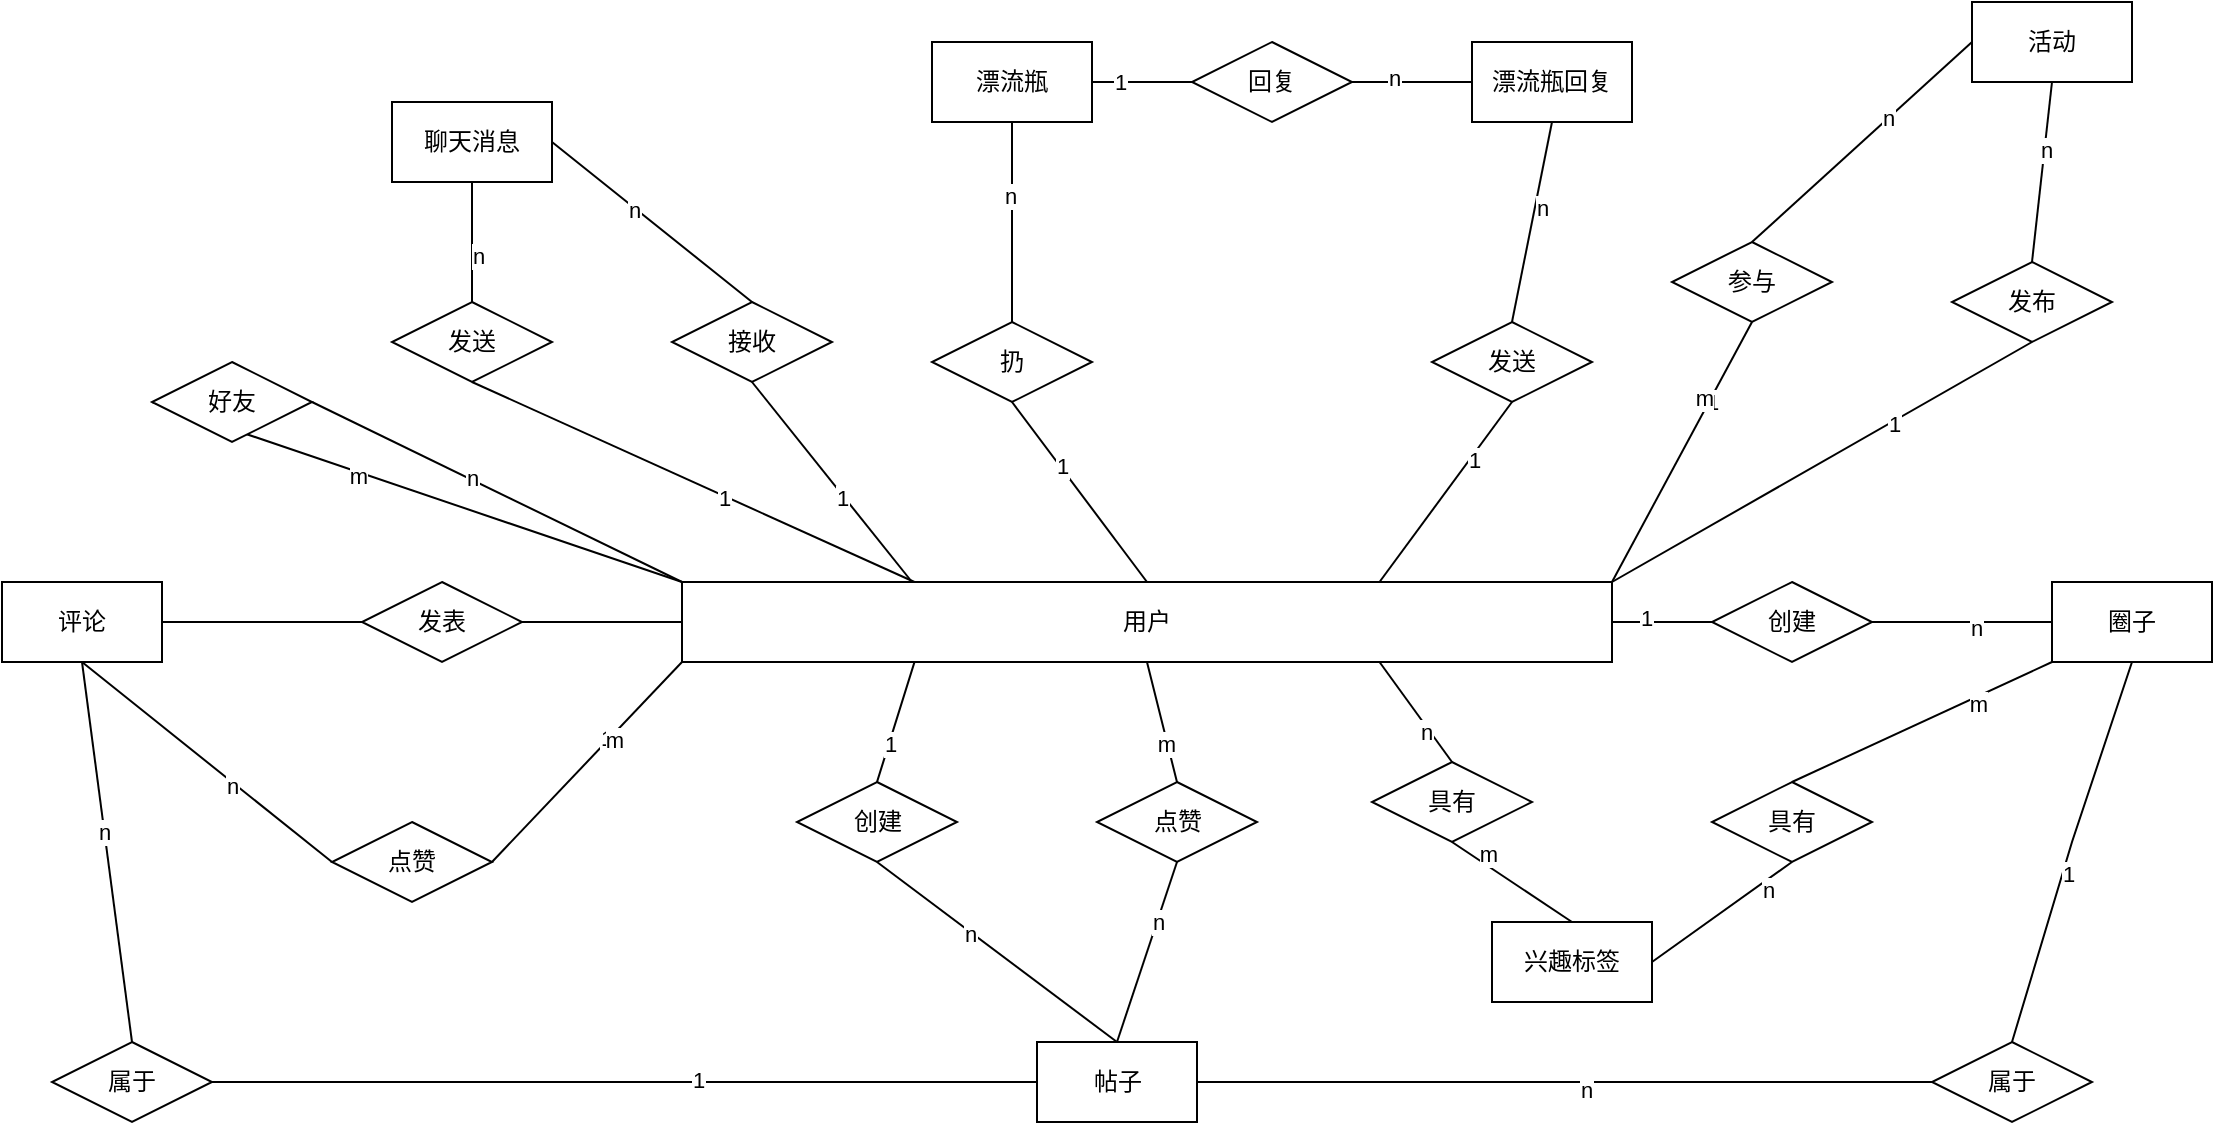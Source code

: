 <mxfile version="16.5.1" type="device"><diagram id="pQUDVSbjQCUOqyztMr_F" name="第 1 页"><mxGraphModel dx="1342" dy="-356" grid="1" gridSize="10" guides="1" tooltips="1" connect="1" arrows="1" fold="1" page="1" pageScale="1" pageWidth="1920" pageHeight="1200" math="0" shadow="0"><root><mxCell id="0"/><mxCell id="1" parent="0"/><mxCell id="tGy0hx6xCeqs1y0iuIee-1" style="edgeStyle=orthogonalEdgeStyle;rounded=0;orthogonalLoop=1;jettySize=auto;html=1;exitX=1;exitY=0.5;exitDx=0;exitDy=0;entryX=0;entryY=0.5;entryDx=0;entryDy=0;endArrow=none;endFill=0;" edge="1" parent="1" source="tGy0hx6xCeqs1y0iuIee-15" target="tGy0hx6xCeqs1y0iuIee-18"><mxGeometry relative="1" as="geometry"/></mxCell><mxCell id="tGy0hx6xCeqs1y0iuIee-2" value="1" style="edgeLabel;html=1;align=center;verticalAlign=middle;resizable=0;points=[];" vertex="1" connectable="0" parent="tGy0hx6xCeqs1y0iuIee-1"><mxGeometry x="-0.326" y="2" relative="1" as="geometry"><mxPoint as="offset"/></mxGeometry></mxCell><mxCell id="tGy0hx6xCeqs1y0iuIee-3" style="edgeStyle=none;rounded=0;orthogonalLoop=1;jettySize=auto;html=1;exitX=0.25;exitY=1;exitDx=0;exitDy=0;entryX=0.5;entryY=0;entryDx=0;entryDy=0;endArrow=none;endFill=0;" edge="1" parent="1" source="tGy0hx6xCeqs1y0iuIee-15" target="tGy0hx6xCeqs1y0iuIee-29"><mxGeometry relative="1" as="geometry"/></mxCell><mxCell id="tGy0hx6xCeqs1y0iuIee-4" value="1" style="edgeLabel;html=1;align=center;verticalAlign=middle;resizable=0;points=[];" vertex="1" connectable="0" parent="tGy0hx6xCeqs1y0iuIee-3"><mxGeometry x="0.357" relative="1" as="geometry"><mxPoint as="offset"/></mxGeometry></mxCell><mxCell id="tGy0hx6xCeqs1y0iuIee-5" style="edgeStyle=none;rounded=0;orthogonalLoop=1;jettySize=auto;html=1;exitX=0.5;exitY=1;exitDx=0;exitDy=0;entryX=0.5;entryY=0;entryDx=0;entryDy=0;endArrow=none;endFill=0;" edge="1" parent="1" source="tGy0hx6xCeqs1y0iuIee-15" target="tGy0hx6xCeqs1y0iuIee-44"><mxGeometry relative="1" as="geometry"/></mxCell><mxCell id="tGy0hx6xCeqs1y0iuIee-6" value="m" style="edgeLabel;html=1;align=center;verticalAlign=middle;resizable=0;points=[];" vertex="1" connectable="0" parent="tGy0hx6xCeqs1y0iuIee-5"><mxGeometry x="0.345" y="-1" relative="1" as="geometry"><mxPoint as="offset"/></mxGeometry></mxCell><mxCell id="tGy0hx6xCeqs1y0iuIee-7" style="edgeStyle=none;rounded=0;orthogonalLoop=1;jettySize=auto;html=1;exitX=0;exitY=1;exitDx=0;exitDy=0;entryX=1;entryY=0.5;entryDx=0;entryDy=0;endArrow=none;endFill=0;" edge="1" parent="1" source="tGy0hx6xCeqs1y0iuIee-15" target="tGy0hx6xCeqs1y0iuIee-41"><mxGeometry relative="1" as="geometry"/></mxCell><mxCell id="tGy0hx6xCeqs1y0iuIee-8" value="1" style="edgeLabel;html=1;align=center;verticalAlign=middle;resizable=0;points=[];" vertex="1" connectable="0" parent="tGy0hx6xCeqs1y0iuIee-7"><mxGeometry x="-0.218" y="-2" relative="1" as="geometry"><mxPoint as="offset"/></mxGeometry></mxCell><mxCell id="tGy0hx6xCeqs1y0iuIee-9" value="m" style="edgeLabel;html=1;align=center;verticalAlign=middle;resizable=0;points=[];" vertex="1" connectable="0" parent="tGy0hx6xCeqs1y0iuIee-7"><mxGeometry x="-0.252" y="2" relative="1" as="geometry"><mxPoint as="offset"/></mxGeometry></mxCell><mxCell id="tGy0hx6xCeqs1y0iuIee-10" style="edgeStyle=none;rounded=0;orthogonalLoop=1;jettySize=auto;html=1;exitX=0;exitY=0;exitDx=0;exitDy=0;entryX=0;entryY=0.5;entryDx=0;entryDy=0;endArrow=none;endFill=0;" edge="1" parent="1" source="tGy0hx6xCeqs1y0iuIee-15" target="tGy0hx6xCeqs1y0iuIee-47"><mxGeometry relative="1" as="geometry"/></mxCell><mxCell id="tGy0hx6xCeqs1y0iuIee-11" value="m" style="edgeLabel;html=1;align=center;verticalAlign=middle;resizable=0;points=[];" vertex="1" connectable="0" parent="tGy0hx6xCeqs1y0iuIee-10"><mxGeometry x="0.218" y="2" relative="1" as="geometry"><mxPoint as="offset"/></mxGeometry></mxCell><mxCell id="tGy0hx6xCeqs1y0iuIee-12" style="edgeStyle=none;rounded=0;orthogonalLoop=1;jettySize=auto;html=1;exitX=0;exitY=0.5;exitDx=0;exitDy=0;entryX=1;entryY=0.5;entryDx=0;entryDy=0;endArrow=none;endFill=0;" edge="1" parent="1" source="tGy0hx6xCeqs1y0iuIee-15" target="tGy0hx6xCeqs1y0iuIee-34"><mxGeometry relative="1" as="geometry"/></mxCell><mxCell id="tGy0hx6xCeqs1y0iuIee-13" style="edgeStyle=none;rounded=0;orthogonalLoop=1;jettySize=auto;html=1;exitX=0.75;exitY=1;exitDx=0;exitDy=0;entryX=0.5;entryY=0;entryDx=0;entryDy=0;endArrow=none;endFill=0;" edge="1" parent="1" source="tGy0hx6xCeqs1y0iuIee-15" target="tGy0hx6xCeqs1y0iuIee-91"><mxGeometry relative="1" as="geometry"/></mxCell><mxCell id="tGy0hx6xCeqs1y0iuIee-14" value="n" style="edgeLabel;html=1;align=center;verticalAlign=middle;resizable=0;points=[];" vertex="1" connectable="0" parent="tGy0hx6xCeqs1y0iuIee-13"><mxGeometry x="0.324" y="-3" relative="1" as="geometry"><mxPoint x="1" as="offset"/></mxGeometry></mxCell><mxCell id="tGy0hx6xCeqs1y0iuIee-15" value="用户" style="rounded=0;whiteSpace=wrap;html=1;" vertex="1" parent="1"><mxGeometry x="855" y="1580" width="465" height="40" as="geometry"/></mxCell><mxCell id="tGy0hx6xCeqs1y0iuIee-16" style="edgeStyle=orthogonalEdgeStyle;rounded=0;orthogonalLoop=1;jettySize=auto;html=1;exitX=1;exitY=0.5;exitDx=0;exitDy=0;endArrow=none;endFill=0;" edge="1" parent="1" source="tGy0hx6xCeqs1y0iuIee-18" target="tGy0hx6xCeqs1y0iuIee-23"><mxGeometry relative="1" as="geometry"/></mxCell><mxCell id="tGy0hx6xCeqs1y0iuIee-17" value="n" style="edgeLabel;html=1;align=center;verticalAlign=middle;resizable=0;points=[];" vertex="1" connectable="0" parent="tGy0hx6xCeqs1y0iuIee-16"><mxGeometry x="0.159" y="-3" relative="1" as="geometry"><mxPoint as="offset"/></mxGeometry></mxCell><mxCell id="tGy0hx6xCeqs1y0iuIee-18" value="创建" style="rhombus;whiteSpace=wrap;html=1;" vertex="1" parent="1"><mxGeometry x="1370" y="1580" width="80" height="40" as="geometry"/></mxCell><mxCell id="tGy0hx6xCeqs1y0iuIee-19" style="edgeStyle=none;rounded=0;orthogonalLoop=1;jettySize=auto;html=1;exitX=0.5;exitY=1;exitDx=0;exitDy=0;entryX=0.5;entryY=0;entryDx=0;entryDy=0;endArrow=none;endFill=0;" edge="1" parent="1" source="tGy0hx6xCeqs1y0iuIee-23" target="tGy0hx6xCeqs1y0iuIee-35"><mxGeometry relative="1" as="geometry"><Array as="points"><mxPoint x="1550" y="1710"/></Array></mxGeometry></mxCell><mxCell id="tGy0hx6xCeqs1y0iuIee-20" value="1" style="edgeLabel;html=1;align=center;verticalAlign=middle;resizable=0;points=[];" vertex="1" connectable="0" parent="tGy0hx6xCeqs1y0iuIee-19"><mxGeometry x="0.111" y="2" relative="1" as="geometry"><mxPoint as="offset"/></mxGeometry></mxCell><mxCell id="tGy0hx6xCeqs1y0iuIee-21" style="edgeStyle=none;rounded=0;orthogonalLoop=1;jettySize=auto;html=1;exitX=0;exitY=1;exitDx=0;exitDy=0;entryX=0.5;entryY=0;entryDx=0;entryDy=0;endArrow=none;endFill=0;" edge="1" parent="1" source="tGy0hx6xCeqs1y0iuIee-23" target="tGy0hx6xCeqs1y0iuIee-94"><mxGeometry relative="1" as="geometry"/></mxCell><mxCell id="tGy0hx6xCeqs1y0iuIee-22" value="m" style="edgeLabel;html=1;align=center;verticalAlign=middle;resizable=0;points=[];" vertex="1" connectable="0" parent="tGy0hx6xCeqs1y0iuIee-21"><mxGeometry x="-0.409" y="3" relative="1" as="geometry"><mxPoint as="offset"/></mxGeometry></mxCell><mxCell id="tGy0hx6xCeqs1y0iuIee-23" value="圈子" style="rounded=0;whiteSpace=wrap;html=1;" vertex="1" parent="1"><mxGeometry x="1540" y="1580" width="80" height="40" as="geometry"/></mxCell><mxCell id="tGy0hx6xCeqs1y0iuIee-24" style="edgeStyle=orthogonalEdgeStyle;rounded=0;orthogonalLoop=1;jettySize=auto;html=1;exitX=1;exitY=0.5;exitDx=0;exitDy=0;entryX=0;entryY=0.5;entryDx=0;entryDy=0;endArrow=none;endFill=0;" edge="1" parent="1" source="tGy0hx6xCeqs1y0iuIee-26" target="tGy0hx6xCeqs1y0iuIee-35"><mxGeometry relative="1" as="geometry"/></mxCell><mxCell id="tGy0hx6xCeqs1y0iuIee-25" value="n" style="edgeLabel;html=1;align=center;verticalAlign=middle;resizable=0;points=[];" vertex="1" connectable="0" parent="tGy0hx6xCeqs1y0iuIee-24"><mxGeometry x="0.055" y="-4" relative="1" as="geometry"><mxPoint as="offset"/></mxGeometry></mxCell><mxCell id="tGy0hx6xCeqs1y0iuIee-26" value="帖子" style="rounded=0;whiteSpace=wrap;html=1;" vertex="1" parent="1"><mxGeometry x="1032.5" y="1810" width="80" height="40" as="geometry"/></mxCell><mxCell id="tGy0hx6xCeqs1y0iuIee-27" style="edgeStyle=none;rounded=0;orthogonalLoop=1;jettySize=auto;html=1;exitX=0.5;exitY=1;exitDx=0;exitDy=0;entryX=0.5;entryY=0;entryDx=0;entryDy=0;endArrow=none;endFill=0;" edge="1" parent="1" source="tGy0hx6xCeqs1y0iuIee-29" target="tGy0hx6xCeqs1y0iuIee-26"><mxGeometry relative="1" as="geometry"/></mxCell><mxCell id="tGy0hx6xCeqs1y0iuIee-28" value="n" style="edgeLabel;html=1;align=center;verticalAlign=middle;resizable=0;points=[];" vertex="1" connectable="0" parent="tGy0hx6xCeqs1y0iuIee-27"><mxGeometry x="-0.226" y="-1" relative="1" as="geometry"><mxPoint as="offset"/></mxGeometry></mxCell><mxCell id="tGy0hx6xCeqs1y0iuIee-29" value="创建" style="rhombus;whiteSpace=wrap;html=1;" vertex="1" parent="1"><mxGeometry x="912.5" y="1680" width="80" height="40" as="geometry"/></mxCell><mxCell id="tGy0hx6xCeqs1y0iuIee-30" style="rounded=0;orthogonalLoop=1;jettySize=auto;html=1;exitX=0.5;exitY=1;exitDx=0;exitDy=0;entryX=0.5;entryY=0;entryDx=0;entryDy=0;endArrow=none;endFill=0;" edge="1" parent="1" source="tGy0hx6xCeqs1y0iuIee-32" target="tGy0hx6xCeqs1y0iuIee-38"><mxGeometry relative="1" as="geometry"/></mxCell><mxCell id="tGy0hx6xCeqs1y0iuIee-31" value="n" style="edgeLabel;html=1;align=center;verticalAlign=middle;resizable=0;points=[];" vertex="1" connectable="0" parent="tGy0hx6xCeqs1y0iuIee-30"><mxGeometry x="-0.108" relative="1" as="geometry"><mxPoint as="offset"/></mxGeometry></mxCell><mxCell id="tGy0hx6xCeqs1y0iuIee-32" value="评论" style="rounded=0;whiteSpace=wrap;html=1;" vertex="1" parent="1"><mxGeometry x="515" y="1580" width="80" height="40" as="geometry"/></mxCell><mxCell id="tGy0hx6xCeqs1y0iuIee-33" style="edgeStyle=none;rounded=0;orthogonalLoop=1;jettySize=auto;html=1;exitX=0;exitY=0.5;exitDx=0;exitDy=0;entryX=1;entryY=0.5;entryDx=0;entryDy=0;endArrow=none;endFill=0;" edge="1" parent="1" source="tGy0hx6xCeqs1y0iuIee-34" target="tGy0hx6xCeqs1y0iuIee-32"><mxGeometry relative="1" as="geometry"/></mxCell><mxCell id="tGy0hx6xCeqs1y0iuIee-34" value="发表" style="rhombus;whiteSpace=wrap;html=1;" vertex="1" parent="1"><mxGeometry x="695" y="1580" width="80" height="40" as="geometry"/></mxCell><mxCell id="tGy0hx6xCeqs1y0iuIee-35" value="属于" style="rhombus;whiteSpace=wrap;html=1;" vertex="1" parent="1"><mxGeometry x="1480" y="1810" width="80" height="40" as="geometry"/></mxCell><mxCell id="tGy0hx6xCeqs1y0iuIee-36" style="edgeStyle=orthogonalEdgeStyle;rounded=0;orthogonalLoop=1;jettySize=auto;html=1;exitX=1;exitY=0.5;exitDx=0;exitDy=0;entryX=0;entryY=0.5;entryDx=0;entryDy=0;endArrow=none;endFill=0;" edge="1" parent="1" source="tGy0hx6xCeqs1y0iuIee-38" target="tGy0hx6xCeqs1y0iuIee-26"><mxGeometry relative="1" as="geometry"/></mxCell><mxCell id="tGy0hx6xCeqs1y0iuIee-37" value="1" style="edgeLabel;html=1;align=center;verticalAlign=middle;resizable=0;points=[];" vertex="1" connectable="0" parent="tGy0hx6xCeqs1y0iuIee-36"><mxGeometry x="0.175" y="1" relative="1" as="geometry"><mxPoint as="offset"/></mxGeometry></mxCell><mxCell id="tGy0hx6xCeqs1y0iuIee-38" value="属于" style="rhombus;whiteSpace=wrap;html=1;" vertex="1" parent="1"><mxGeometry x="540" y="1810" width="80" height="40" as="geometry"/></mxCell><mxCell id="tGy0hx6xCeqs1y0iuIee-39" style="edgeStyle=none;rounded=0;orthogonalLoop=1;jettySize=auto;html=1;exitX=0;exitY=0.5;exitDx=0;exitDy=0;entryX=0.5;entryY=1;entryDx=0;entryDy=0;endArrow=none;endFill=0;" edge="1" parent="1" source="tGy0hx6xCeqs1y0iuIee-41" target="tGy0hx6xCeqs1y0iuIee-32"><mxGeometry relative="1" as="geometry"/></mxCell><mxCell id="tGy0hx6xCeqs1y0iuIee-40" value="n" style="edgeLabel;html=1;align=center;verticalAlign=middle;resizable=0;points=[];" vertex="1" connectable="0" parent="tGy0hx6xCeqs1y0iuIee-39"><mxGeometry x="-0.206" y="2" relative="1" as="geometry"><mxPoint x="1" as="offset"/></mxGeometry></mxCell><mxCell id="tGy0hx6xCeqs1y0iuIee-41" value="点赞" style="rhombus;whiteSpace=wrap;html=1;" vertex="1" parent="1"><mxGeometry x="680" y="1700" width="80" height="40" as="geometry"/></mxCell><mxCell id="tGy0hx6xCeqs1y0iuIee-42" style="edgeStyle=none;rounded=0;orthogonalLoop=1;jettySize=auto;html=1;exitX=0.5;exitY=1;exitDx=0;exitDy=0;endArrow=none;endFill=0;entryX=0.5;entryY=0;entryDx=0;entryDy=0;" edge="1" parent="1" source="tGy0hx6xCeqs1y0iuIee-44" target="tGy0hx6xCeqs1y0iuIee-26"><mxGeometry relative="1" as="geometry"><mxPoint x="1152.5" y="1810.0" as="targetPoint"/></mxGeometry></mxCell><mxCell id="tGy0hx6xCeqs1y0iuIee-43" value="n" style="edgeLabel;html=1;align=center;verticalAlign=middle;resizable=0;points=[];" vertex="1" connectable="0" parent="tGy0hx6xCeqs1y0iuIee-42"><mxGeometry x="-0.339" relative="1" as="geometry"><mxPoint as="offset"/></mxGeometry></mxCell><mxCell id="tGy0hx6xCeqs1y0iuIee-44" value="点赞" style="rhombus;whiteSpace=wrap;html=1;" vertex="1" parent="1"><mxGeometry x="1062.5" y="1680" width="80" height="40" as="geometry"/></mxCell><mxCell id="tGy0hx6xCeqs1y0iuIee-45" style="edgeStyle=none;rounded=0;orthogonalLoop=1;jettySize=auto;html=1;exitX=1;exitY=0.5;exitDx=0;exitDy=0;entryX=0;entryY=0;entryDx=0;entryDy=0;endArrow=none;endFill=0;" edge="1" parent="1" source="tGy0hx6xCeqs1y0iuIee-47" target="tGy0hx6xCeqs1y0iuIee-15"><mxGeometry relative="1" as="geometry"/></mxCell><mxCell id="tGy0hx6xCeqs1y0iuIee-46" value="n" style="edgeLabel;html=1;align=center;verticalAlign=middle;resizable=0;points=[];" vertex="1" connectable="0" parent="tGy0hx6xCeqs1y0iuIee-45"><mxGeometry x="-0.145" y="1" relative="1" as="geometry"><mxPoint as="offset"/></mxGeometry></mxCell><mxCell id="tGy0hx6xCeqs1y0iuIee-47" value="好友" style="rhombus;whiteSpace=wrap;html=1;" vertex="1" parent="1"><mxGeometry x="590" y="1470" width="80" height="40" as="geometry"/></mxCell><mxCell id="tGy0hx6xCeqs1y0iuIee-48" style="edgeStyle=none;rounded=0;orthogonalLoop=1;jettySize=auto;html=1;exitX=1;exitY=0.5;exitDx=0;exitDy=0;entryX=0.5;entryY=0;entryDx=0;entryDy=0;endArrow=none;endFill=0;" edge="1" parent="1" source="tGy0hx6xCeqs1y0iuIee-50" target="tGy0hx6xCeqs1y0iuIee-85"><mxGeometry relative="1" as="geometry"/></mxCell><mxCell id="tGy0hx6xCeqs1y0iuIee-49" value="n" style="edgeLabel;html=1;align=center;verticalAlign=middle;resizable=0;points=[];" vertex="1" connectable="0" parent="tGy0hx6xCeqs1y0iuIee-48"><mxGeometry x="-0.161" y="-1" relative="1" as="geometry"><mxPoint as="offset"/></mxGeometry></mxCell><mxCell id="tGy0hx6xCeqs1y0iuIee-50" value="聊天消息" style="rounded=0;whiteSpace=wrap;html=1;" vertex="1" parent="1"><mxGeometry x="710" y="1340" width="80" height="40" as="geometry"/></mxCell><mxCell id="tGy0hx6xCeqs1y0iuIee-51" style="edgeStyle=none;rounded=0;orthogonalLoop=1;jettySize=auto;html=1;exitX=0.5;exitY=0;exitDx=0;exitDy=0;entryX=0.5;entryY=1;entryDx=0;entryDy=0;endArrow=none;endFill=0;" edge="1" parent="1" source="tGy0hx6xCeqs1y0iuIee-55" target="tGy0hx6xCeqs1y0iuIee-50"><mxGeometry relative="1" as="geometry"/></mxCell><mxCell id="tGy0hx6xCeqs1y0iuIee-52" value="n" style="edgeLabel;html=1;align=center;verticalAlign=middle;resizable=0;points=[];" vertex="1" connectable="0" parent="tGy0hx6xCeqs1y0iuIee-51"><mxGeometry x="-0.227" y="-3" relative="1" as="geometry"><mxPoint as="offset"/></mxGeometry></mxCell><mxCell id="tGy0hx6xCeqs1y0iuIee-53" style="edgeStyle=none;rounded=0;orthogonalLoop=1;jettySize=auto;html=1;exitX=0.5;exitY=1;exitDx=0;exitDy=0;entryX=0.25;entryY=0;entryDx=0;entryDy=0;endArrow=none;endFill=0;" edge="1" parent="1" source="tGy0hx6xCeqs1y0iuIee-55" target="tGy0hx6xCeqs1y0iuIee-15"><mxGeometry relative="1" as="geometry"/></mxCell><mxCell id="tGy0hx6xCeqs1y0iuIee-54" value="1" style="edgeLabel;html=1;align=center;verticalAlign=middle;resizable=0;points=[];" vertex="1" connectable="0" parent="tGy0hx6xCeqs1y0iuIee-53"><mxGeometry x="0.141" y="-1" relative="1" as="geometry"><mxPoint as="offset"/></mxGeometry></mxCell><mxCell id="tGy0hx6xCeqs1y0iuIee-55" value="发送" style="rhombus;whiteSpace=wrap;html=1;" vertex="1" parent="1"><mxGeometry x="710" y="1440" width="80" height="40" as="geometry"/></mxCell><mxCell id="tGy0hx6xCeqs1y0iuIee-56" style="edgeStyle=none;rounded=0;orthogonalLoop=1;jettySize=auto;html=1;exitX=1;exitY=0.5;exitDx=0;exitDy=0;entryX=0;entryY=0.5;entryDx=0;entryDy=0;endArrow=none;endFill=0;" edge="1" parent="1" source="tGy0hx6xCeqs1y0iuIee-58" target="tGy0hx6xCeqs1y0iuIee-72"><mxGeometry relative="1" as="geometry"/></mxCell><mxCell id="tGy0hx6xCeqs1y0iuIee-57" value="1" style="edgeLabel;html=1;align=center;verticalAlign=middle;resizable=0;points=[];" vertex="1" connectable="0" parent="tGy0hx6xCeqs1y0iuIee-56"><mxGeometry x="-0.461" relative="1" as="geometry"><mxPoint as="offset"/></mxGeometry></mxCell><mxCell id="tGy0hx6xCeqs1y0iuIee-58" value="漂流瓶" style="rounded=0;whiteSpace=wrap;html=1;" vertex="1" parent="1"><mxGeometry x="980" y="1310" width="80" height="40" as="geometry"/></mxCell><mxCell id="tGy0hx6xCeqs1y0iuIee-59" style="edgeStyle=none;rounded=0;orthogonalLoop=1;jettySize=auto;html=1;exitX=0.5;exitY=0;exitDx=0;exitDy=0;entryX=0.5;entryY=1;entryDx=0;entryDy=0;endArrow=none;endFill=0;" edge="1" parent="1" source="tGy0hx6xCeqs1y0iuIee-63" target="tGy0hx6xCeqs1y0iuIee-58"><mxGeometry relative="1" as="geometry"/></mxCell><mxCell id="tGy0hx6xCeqs1y0iuIee-60" value="n" style="edgeLabel;html=1;align=center;verticalAlign=middle;resizable=0;points=[];" vertex="1" connectable="0" parent="tGy0hx6xCeqs1y0iuIee-59"><mxGeometry x="0.261" y="1" relative="1" as="geometry"><mxPoint as="offset"/></mxGeometry></mxCell><mxCell id="tGy0hx6xCeqs1y0iuIee-61" style="edgeStyle=none;rounded=0;orthogonalLoop=1;jettySize=auto;html=1;exitX=0.5;exitY=1;exitDx=0;exitDy=0;entryX=0.5;entryY=0;entryDx=0;entryDy=0;endArrow=none;endFill=0;" edge="1" parent="1" source="tGy0hx6xCeqs1y0iuIee-63" target="tGy0hx6xCeqs1y0iuIee-15"><mxGeometry relative="1" as="geometry"/></mxCell><mxCell id="tGy0hx6xCeqs1y0iuIee-62" value="1" style="edgeLabel;html=1;align=center;verticalAlign=middle;resizable=0;points=[];" vertex="1" connectable="0" parent="tGy0hx6xCeqs1y0iuIee-61"><mxGeometry x="-0.277" y="1" relative="1" as="geometry"><mxPoint as="offset"/></mxGeometry></mxCell><mxCell id="tGy0hx6xCeqs1y0iuIee-63" value="扔" style="rhombus;whiteSpace=wrap;html=1;" vertex="1" parent="1"><mxGeometry x="980" y="1450" width="80" height="40" as="geometry"/></mxCell><mxCell id="tGy0hx6xCeqs1y0iuIee-64" style="edgeStyle=none;rounded=0;orthogonalLoop=1;jettySize=auto;html=1;exitX=0;exitY=0.5;exitDx=0;exitDy=0;entryX=1;entryY=0.5;entryDx=0;entryDy=0;endArrow=none;endFill=0;" edge="1" parent="1" source="tGy0hx6xCeqs1y0iuIee-66" target="tGy0hx6xCeqs1y0iuIee-72"><mxGeometry relative="1" as="geometry"/></mxCell><mxCell id="tGy0hx6xCeqs1y0iuIee-65" value="n" style="edgeLabel;html=1;align=center;verticalAlign=middle;resizable=0;points=[];" vertex="1" connectable="0" parent="tGy0hx6xCeqs1y0iuIee-64"><mxGeometry x="0.304" y="-2" relative="1" as="geometry"><mxPoint as="offset"/></mxGeometry></mxCell><mxCell id="tGy0hx6xCeqs1y0iuIee-66" value="漂流瓶回复" style="rounded=0;whiteSpace=wrap;html=1;" vertex="1" parent="1"><mxGeometry x="1250" y="1310" width="80" height="40" as="geometry"/></mxCell><mxCell id="tGy0hx6xCeqs1y0iuIee-67" style="edgeStyle=none;rounded=0;orthogonalLoop=1;jettySize=auto;html=1;exitX=0.5;exitY=0;exitDx=0;exitDy=0;entryX=0.5;entryY=1;entryDx=0;entryDy=0;endArrow=none;endFill=0;" edge="1" parent="1" source="tGy0hx6xCeqs1y0iuIee-71" target="tGy0hx6xCeqs1y0iuIee-66"><mxGeometry relative="1" as="geometry"/></mxCell><mxCell id="tGy0hx6xCeqs1y0iuIee-68" value="n" style="edgeLabel;html=1;align=center;verticalAlign=middle;resizable=0;points=[];" vertex="1" connectable="0" parent="tGy0hx6xCeqs1y0iuIee-67"><mxGeometry x="0.155" y="-3" relative="1" as="geometry"><mxPoint as="offset"/></mxGeometry></mxCell><mxCell id="tGy0hx6xCeqs1y0iuIee-69" style="edgeStyle=none;rounded=0;orthogonalLoop=1;jettySize=auto;html=1;exitX=0.5;exitY=1;exitDx=0;exitDy=0;entryX=0.75;entryY=0;entryDx=0;entryDy=0;endArrow=none;endFill=0;" edge="1" parent="1" source="tGy0hx6xCeqs1y0iuIee-71" target="tGy0hx6xCeqs1y0iuIee-15"><mxGeometry relative="1" as="geometry"/></mxCell><mxCell id="tGy0hx6xCeqs1y0iuIee-70" value="1" style="edgeLabel;html=1;align=center;verticalAlign=middle;resizable=0;points=[];" vertex="1" connectable="0" parent="tGy0hx6xCeqs1y0iuIee-69"><mxGeometry x="-0.379" y="1" relative="1" as="geometry"><mxPoint as="offset"/></mxGeometry></mxCell><mxCell id="tGy0hx6xCeqs1y0iuIee-71" value="发送" style="rhombus;whiteSpace=wrap;html=1;" vertex="1" parent="1"><mxGeometry x="1230" y="1450" width="80" height="40" as="geometry"/></mxCell><mxCell id="tGy0hx6xCeqs1y0iuIee-72" value="回复" style="rhombus;whiteSpace=wrap;html=1;" vertex="1" parent="1"><mxGeometry x="1110" y="1310" width="80" height="40" as="geometry"/></mxCell><mxCell id="tGy0hx6xCeqs1y0iuIee-73" style="edgeStyle=none;rounded=0;orthogonalLoop=1;jettySize=auto;html=1;exitX=0;exitY=0.5;exitDx=0;exitDy=0;entryX=0.5;entryY=0;entryDx=0;entryDy=0;endArrow=none;endFill=0;" edge="1" parent="1" source="tGy0hx6xCeqs1y0iuIee-75" target="tGy0hx6xCeqs1y0iuIee-84"><mxGeometry relative="1" as="geometry"/></mxCell><mxCell id="tGy0hx6xCeqs1y0iuIee-74" value="n" style="edgeLabel;html=1;align=center;verticalAlign=middle;resizable=0;points=[];" vertex="1" connectable="0" parent="tGy0hx6xCeqs1y0iuIee-73"><mxGeometry x="-0.241" y="-1" relative="1" as="geometry"><mxPoint as="offset"/></mxGeometry></mxCell><mxCell id="tGy0hx6xCeqs1y0iuIee-75" value="活动" style="rounded=0;whiteSpace=wrap;html=1;" vertex="1" parent="1"><mxGeometry x="1500" y="1290" width="80" height="40" as="geometry"/></mxCell><mxCell id="tGy0hx6xCeqs1y0iuIee-76" style="edgeStyle=none;rounded=0;orthogonalLoop=1;jettySize=auto;html=1;exitX=0.5;exitY=0;exitDx=0;exitDy=0;entryX=0.5;entryY=1;entryDx=0;entryDy=0;endArrow=none;endFill=0;" edge="1" parent="1" source="tGy0hx6xCeqs1y0iuIee-80" target="tGy0hx6xCeqs1y0iuIee-75"><mxGeometry relative="1" as="geometry"/></mxCell><mxCell id="tGy0hx6xCeqs1y0iuIee-77" value="n" style="edgeLabel;html=1;align=center;verticalAlign=middle;resizable=0;points=[];" vertex="1" connectable="0" parent="tGy0hx6xCeqs1y0iuIee-76"><mxGeometry x="0.264" relative="1" as="geometry"><mxPoint as="offset"/></mxGeometry></mxCell><mxCell id="tGy0hx6xCeqs1y0iuIee-78" style="edgeStyle=none;rounded=0;orthogonalLoop=1;jettySize=auto;html=1;exitX=0.5;exitY=1;exitDx=0;exitDy=0;entryX=1;entryY=0;entryDx=0;entryDy=0;endArrow=none;endFill=0;" edge="1" parent="1" source="tGy0hx6xCeqs1y0iuIee-80" target="tGy0hx6xCeqs1y0iuIee-15"><mxGeometry relative="1" as="geometry"/></mxCell><mxCell id="tGy0hx6xCeqs1y0iuIee-79" value="1" style="edgeLabel;html=1;align=center;verticalAlign=middle;resizable=0;points=[];" vertex="1" connectable="0" parent="tGy0hx6xCeqs1y0iuIee-78"><mxGeometry x="-0.334" y="1" relative="1" as="geometry"><mxPoint as="offset"/></mxGeometry></mxCell><mxCell id="tGy0hx6xCeqs1y0iuIee-80" value="发布" style="rhombus;whiteSpace=wrap;html=1;" vertex="1" parent="1"><mxGeometry x="1490" y="1420" width="80" height="40" as="geometry"/></mxCell><mxCell id="tGy0hx6xCeqs1y0iuIee-81" style="edgeStyle=none;rounded=0;orthogonalLoop=1;jettySize=auto;html=1;exitX=0.5;exitY=1;exitDx=0;exitDy=0;entryX=1;entryY=0;entryDx=0;entryDy=0;endArrow=none;endFill=0;" edge="1" parent="1" source="tGy0hx6xCeqs1y0iuIee-84" target="tGy0hx6xCeqs1y0iuIee-15"><mxGeometry relative="1" as="geometry"/></mxCell><mxCell id="tGy0hx6xCeqs1y0iuIee-82" value="1" style="edgeLabel;html=1;align=center;verticalAlign=middle;resizable=0;points=[];" vertex="1" connectable="0" parent="tGy0hx6xCeqs1y0iuIee-81"><mxGeometry x="-0.388" y="1" relative="1" as="geometry"><mxPoint as="offset"/></mxGeometry></mxCell><mxCell id="tGy0hx6xCeqs1y0iuIee-83" value="m" style="edgeLabel;html=1;align=center;verticalAlign=middle;resizable=0;points=[];" vertex="1" connectable="0" parent="tGy0hx6xCeqs1y0iuIee-81"><mxGeometry x="-0.396" y="-4" relative="1" as="geometry"><mxPoint as="offset"/></mxGeometry></mxCell><mxCell id="tGy0hx6xCeqs1y0iuIee-84" value="参与" style="rhombus;whiteSpace=wrap;html=1;" vertex="1" parent="1"><mxGeometry x="1350" y="1410" width="80" height="40" as="geometry"/></mxCell><mxCell id="tGy0hx6xCeqs1y0iuIee-85" value="接收" style="rhombus;whiteSpace=wrap;html=1;" vertex="1" parent="1"><mxGeometry x="850" y="1440" width="80" height="40" as="geometry"/></mxCell><mxCell id="tGy0hx6xCeqs1y0iuIee-86" style="edgeStyle=none;rounded=0;orthogonalLoop=1;jettySize=auto;html=1;exitX=0.5;exitY=1;exitDx=0;exitDy=0;endArrow=none;endFill=0;" edge="1" parent="1" source="tGy0hx6xCeqs1y0iuIee-85"><mxGeometry relative="1" as="geometry"><mxPoint x="730.0" y="1470" as="sourcePoint"/><mxPoint x="970" y="1580" as="targetPoint"/></mxGeometry></mxCell><mxCell id="tGy0hx6xCeqs1y0iuIee-87" value="1" style="edgeLabel;html=1;align=center;verticalAlign=middle;resizable=0;points=[];" vertex="1" connectable="0" parent="tGy0hx6xCeqs1y0iuIee-86"><mxGeometry x="0.141" y="-1" relative="1" as="geometry"><mxPoint as="offset"/></mxGeometry></mxCell><mxCell id="tGy0hx6xCeqs1y0iuIee-88" value="兴趣标签" style="rounded=0;whiteSpace=wrap;html=1;" vertex="1" parent="1"><mxGeometry x="1260" y="1750" width="80" height="40" as="geometry"/></mxCell><mxCell id="tGy0hx6xCeqs1y0iuIee-89" style="edgeStyle=none;rounded=0;orthogonalLoop=1;jettySize=auto;html=1;exitX=0.5;exitY=1;exitDx=0;exitDy=0;entryX=0.5;entryY=0;entryDx=0;entryDy=0;endArrow=none;endFill=0;" edge="1" parent="1" source="tGy0hx6xCeqs1y0iuIee-91" target="tGy0hx6xCeqs1y0iuIee-88"><mxGeometry relative="1" as="geometry"/></mxCell><mxCell id="tGy0hx6xCeqs1y0iuIee-90" value="m" style="edgeLabel;html=1;align=center;verticalAlign=middle;resizable=0;points=[];" vertex="1" connectable="0" parent="tGy0hx6xCeqs1y0iuIee-89"><mxGeometry x="-0.468" y="4" relative="1" as="geometry"><mxPoint y="-1" as="offset"/></mxGeometry></mxCell><mxCell id="tGy0hx6xCeqs1y0iuIee-91" value="具有" style="rhombus;whiteSpace=wrap;html=1;" vertex="1" parent="1"><mxGeometry x="1200" y="1670" width="80" height="40" as="geometry"/></mxCell><mxCell id="tGy0hx6xCeqs1y0iuIee-92" style="edgeStyle=none;rounded=0;orthogonalLoop=1;jettySize=auto;html=1;exitX=0.5;exitY=1;exitDx=0;exitDy=0;entryX=1;entryY=0.5;entryDx=0;entryDy=0;endArrow=none;endFill=0;" edge="1" parent="1" source="tGy0hx6xCeqs1y0iuIee-94" target="tGy0hx6xCeqs1y0iuIee-88"><mxGeometry relative="1" as="geometry"/></mxCell><mxCell id="tGy0hx6xCeqs1y0iuIee-93" value="n" style="edgeLabel;html=1;align=center;verticalAlign=middle;resizable=0;points=[];" vertex="1" connectable="0" parent="tGy0hx6xCeqs1y0iuIee-92"><mxGeometry x="-0.569" y="4" relative="1" as="geometry"><mxPoint as="offset"/></mxGeometry></mxCell><mxCell id="tGy0hx6xCeqs1y0iuIee-94" value="具有" style="rhombus;whiteSpace=wrap;html=1;" vertex="1" parent="1"><mxGeometry x="1370" y="1680" width="80" height="40" as="geometry"/></mxCell></root></mxGraphModel></diagram></mxfile>